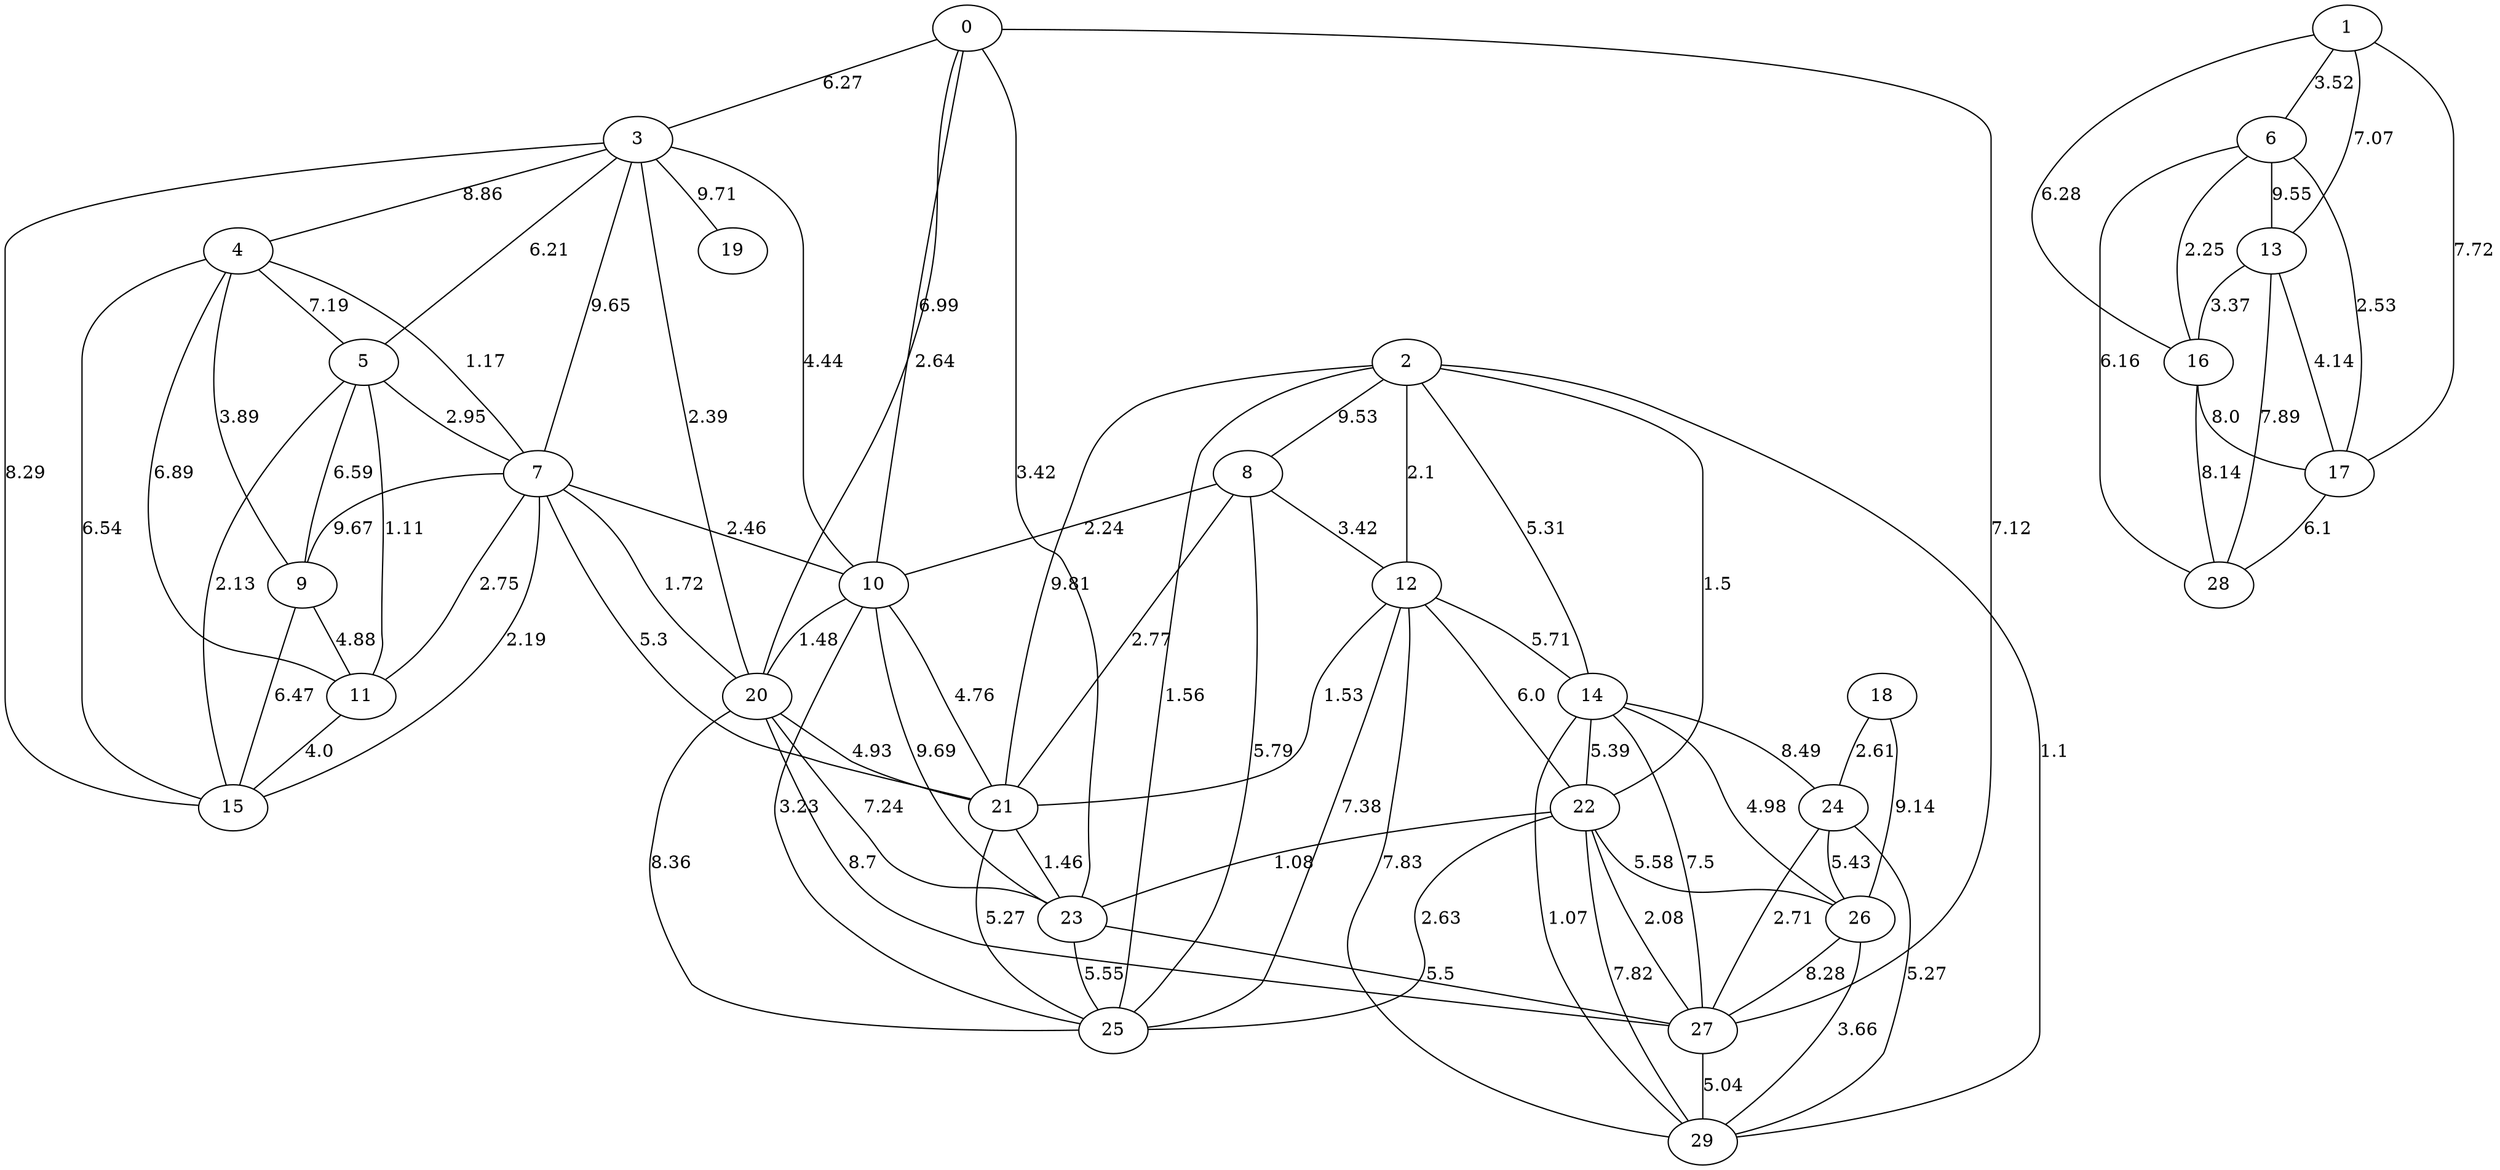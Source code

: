 graph G {
"0";
"1";
"2";
"3";
"4";
"5";
"6";
"7";
"8";
"9";
"10";
"11";
"12";
"13";
"14";
"15";
"16";
"17";
"18";
"19";
"20";
"21";
"22";
"23";
"24";
"25";
"26";
"27";
"28";
"29";
    "20" -- "25"[label="8.36", len="8.36"];
    "0" -- "20"[label="2.64", len="2.64"];
    "6" -- "28"[label="6.16", len="6.16"];
    "1" -- "17"[label="7.72", len="7.72"];
    "16" -- "28"[label="8.14", len="8.14"];
    "13" -- "17"[label="4.14", len="4.14"];
    "2" -- "22"[label="1.5", len="1.5"];
    "1" -- "6"[label="3.52", len="3.52"];
    "0" -- "10"[label="6.99", len="6.99"];
    "3" -- "7"[label="9.65", len="9.65"];
    "24" -- "27"[label="2.71", len="2.71"];
    "23" -- "25"[label="5.55", len="5.55"];
    "5" -- "11"[label="1.11", len="1.11"];
    "4" -- "5"[label="7.19", len="7.19"];
    "8" -- "21"[label="2.77", len="2.77"];
    "14" -- "24"[label="8.49", len="8.49"];
    "10" -- "23"[label="9.69", len="9.69"];
    "12" -- "22"[label="6.0", len="6.0"];
    "22" -- "25"[label="2.63", len="2.63"];
    "8" -- "12"[label="3.42", len="3.42"];
    "4" -- "15"[label="6.54", len="6.54"];
    "6" -- "13"[label="9.55", len="9.55"];
    "11" -- "15"[label="4.0", len="4.0"];
    "6" -- "16"[label="2.25", len="2.25"];
    "0" -- "27"[label="7.12", len="7.12"];
    "7" -- "21"[label="5.3", len="5.3"];
    "22" -- "23"[label="1.08", len="1.08"];
    "22" -- "26"[label="5.58", len="5.58"];
    "18" -- "26"[label="9.14", len="9.14"];
    "2" -- "12"[label="2.1", len="2.1"];
    "14" -- "22"[label="5.39", len="5.39"];
    "7" -- "15"[label="2.19", len="2.19"];
    "20" -- "21"[label="4.93", len="4.93"];
    "1" -- "16"[label="6.28", len="6.28"];
    "26" -- "29"[label="3.66", len="3.66"];
    "13" -- "16"[label="3.37", len="3.37"];
    "8" -- "25"[label="5.79", len="5.79"];
    "22" -- "29"[label="7.82", len="7.82"];
    "12" -- "29"[label="7.83", len="7.83"];
    "4" -- "11"[label="6.89", len="6.89"];
    "3" -- "5"[label="6.21", len="6.21"];
    "5" -- "7"[label="2.95", len="2.95"];
    "10" -- "25"[label="3.23", len="3.23"];
    "10" -- "20"[label="1.48", len="1.48"];
    "3" -- "15"[label="8.29", len="8.29"];
    "2" -- "29"[label="1.1", len="1.1"];
    "2" -- "8"[label="9.53", len="9.53"];
    "14" -- "26"[label="4.98", len="4.98"];
    "7" -- "11"[label="2.75", len="2.75"];
    "6" -- "17"[label="2.53", len="2.53"];
    "7" -- "20"[label="1.72", len="1.72"];
    "16" -- "17"[label="8.0", len="8.0"];
    "17" -- "28"[label="6.1", len="6.1"];
    "22" -- "27"[label="2.08", len="2.08"];
    "3" -- "10"[label="4.44", len="4.44"];
    "8" -- "10"[label="2.24", len="2.24"];
    "9" -- "11"[label="4.88", len="4.88"];
    "20" -- "27"[label="8.7", len="8.7"];
    "12" -- "14"[label="5.71", len="5.71"];
    "21" -- "23"[label="1.46", len="1.46"];
    "12" -- "25"[label="7.38", len="7.38"];
    "13" -- "28"[label="7.89", len="7.89"];
    "2" -- "14"[label="5.31", len="5.31"];
    "14" -- "29"[label="1.07", len="1.07"];
    "24" -- "29"[label="5.27", len="5.27"];
    "2" -- "25"[label="1.56", len="1.56"];
    "23" -- "27"[label="5.5", len="5.5"];
    "3" -- "4"[label="8.86", len="8.86"];
    "5" -- "9"[label="6.59", len="6.59"];
    "4" -- "7"[label="1.17", len="1.17"];
    "24" -- "26"[label="5.43", len="5.43"];
    "10" -- "21"[label="4.76", len="4.76"];
    "0" -- "3"[label="6.27", len="6.27"];
    "27" -- "29"[label="5.04", len="5.04"];
    "4" -- "9"[label="3.89", len="3.89"];
    "9" -- "15"[label="6.47", len="6.47"];
    "3" -- "20"[label="2.39", len="2.39"];
    "14" -- "27"[label="7.5", len="7.5"];
    "7" -- "10"[label="2.46", len="2.46"];
    "12" -- "21"[label="1.53", len="1.53"];
    "1" -- "13"[label="7.07", len="7.07"];
    "18" -- "24"[label="2.61", len="2.61"];
    "5" -- "15"[label="2.13", len="2.13"];
    "3" -- "19"[label="9.71", len="9.71"];
    "0" -- "23"[label="3.42", len="3.42"];
    "7" -- "9"[label="9.67", len="9.67"];
    "21" -- "25"[label="5.27", len="5.27"];
    "20" -- "23"[label="7.24", len="7.24"];
    "26" -- "27"[label="8.28", len="8.28"];
    "2" -- "21"[label="9.81", len="9.81"];
}
